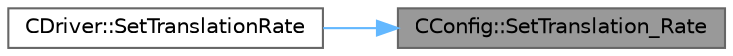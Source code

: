 digraph "CConfig::SetTranslation_Rate"
{
 // LATEX_PDF_SIZE
  bgcolor="transparent";
  edge [fontname=Helvetica,fontsize=10,labelfontname=Helvetica,labelfontsize=10];
  node [fontname=Helvetica,fontsize=10,shape=box,height=0.2,width=0.4];
  rankdir="RL";
  Node1 [id="Node000001",label="CConfig::SetTranslation_Rate",height=0.2,width=0.4,color="gray40", fillcolor="grey60", style="filled", fontcolor="black",tooltip="Set the translational velocity of the mesh."];
  Node1 -> Node2 [id="edge1_Node000001_Node000002",dir="back",color="steelblue1",style="solid",tooltip=" "];
  Node2 [id="Node000002",label="CDriver::SetTranslationRate",height=0.2,width=0.4,color="grey40", fillcolor="white", style="filled",URL="$group__PySU2.html#gaddc0eda55ccc393cd3b4723f97fb7ea7",tooltip="Set the dynamic mesh translation rates."];
}
